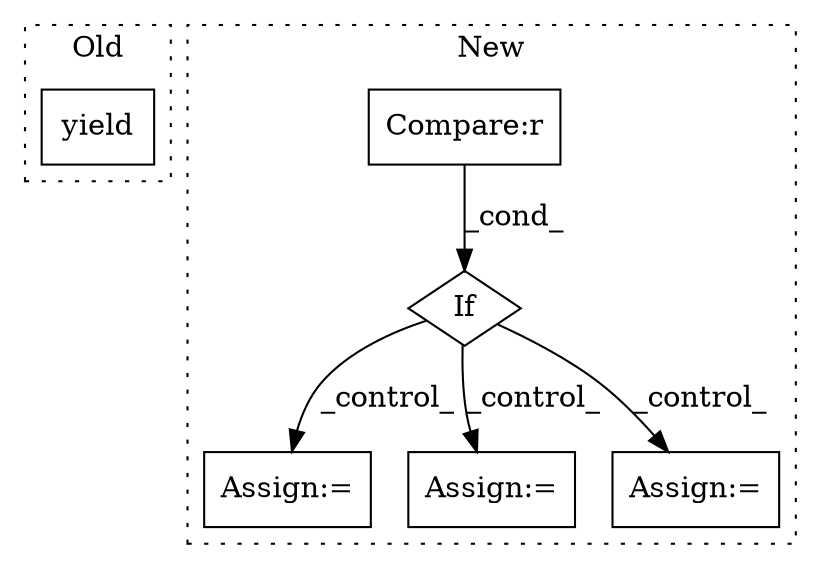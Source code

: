 digraph G {
subgraph cluster0 {
1 [label="yield" a="105" s="581" l="6" shape="box"];
label = "Old";
style="dotted";
}
subgraph cluster1 {
2 [label="If" a="96" s="777" l="3" shape="diamond"];
3 [label="Compare:r" a="40" s="780" l="30" shape="box"];
4 [label="Assign:=" a="68" s="906" l="3" shape="box"];
5 [label="Assign:=" a="68" s="979" l="3" shape="box"];
6 [label="Assign:=" a="68" s="1156" l="3" shape="box"];
label = "New";
style="dotted";
}
2 -> 4 [label="_control_"];
2 -> 5 [label="_control_"];
2 -> 6 [label="_control_"];
3 -> 2 [label="_cond_"];
}